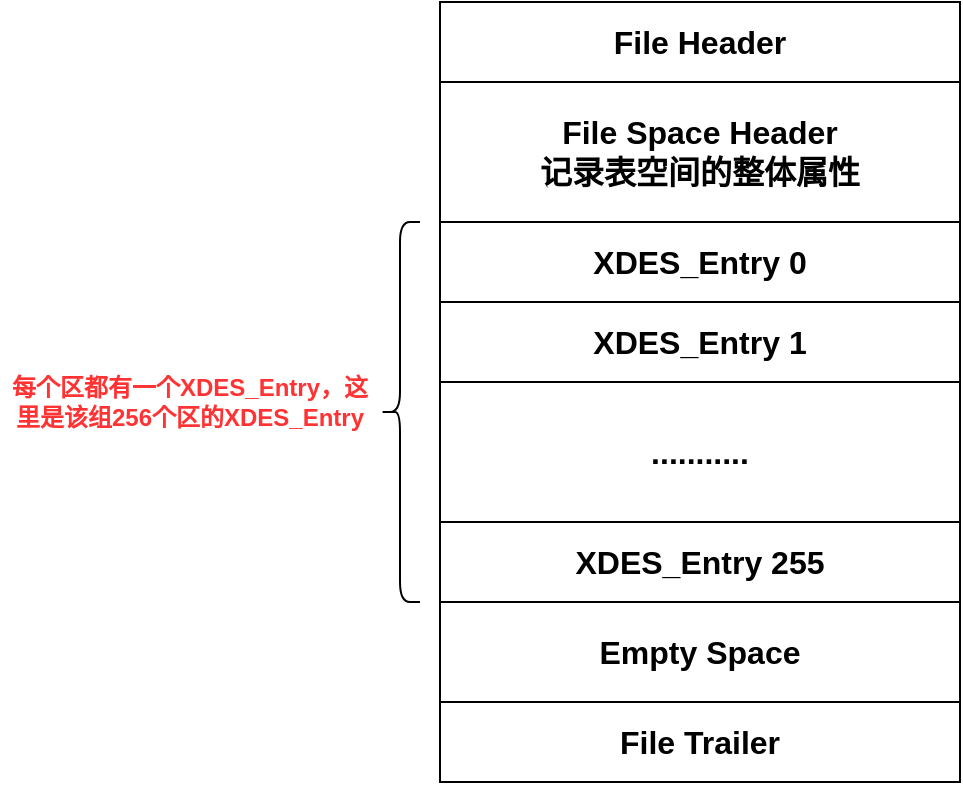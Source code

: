<mxfile version="15.2.7" type="device"><diagram id="PEJzT54QEi8S8i0vWiOS" name="第 1 页"><mxGraphModel dx="1851" dy="559" grid="1" gridSize="10" guides="1" tooltips="1" connect="1" arrows="1" fold="1" page="1" pageScale="1" pageWidth="827" pageHeight="1169" math="0" shadow="0"><root><mxCell id="0"/><mxCell id="1" parent="0"/><mxCell id="Bd3_Xpj1IK-iefE39aDd-1" value="&lt;b style=&quot;font-size: 16px&quot;&gt;File Header&lt;br&gt;&lt;/b&gt;" style="rounded=0;whiteSpace=wrap;html=1;" vertex="1" parent="1"><mxGeometry x="200" y="70" width="260" height="40" as="geometry"/></mxCell><mxCell id="Bd3_Xpj1IK-iefE39aDd-2" value="&lt;b style=&quot;font-size: 16px&quot;&gt;File Space Header&lt;br&gt;记录表空间的整体属性&lt;br&gt;&lt;/b&gt;" style="rounded=0;whiteSpace=wrap;html=1;" vertex="1" parent="1"><mxGeometry x="200" y="110" width="260" height="70" as="geometry"/></mxCell><mxCell id="Bd3_Xpj1IK-iefE39aDd-3" value="&lt;b style=&quot;font-size: 16px&quot;&gt;XDES_Entry 0&lt;br&gt;&lt;/b&gt;" style="rounded=0;whiteSpace=wrap;html=1;" vertex="1" parent="1"><mxGeometry x="200" y="180" width="260" height="40" as="geometry"/></mxCell><mxCell id="Bd3_Xpj1IK-iefE39aDd-4" value="&lt;b style=&quot;font-size: 16px&quot;&gt;XDES_Entry 1&lt;br&gt;&lt;/b&gt;" style="rounded=0;whiteSpace=wrap;html=1;" vertex="1" parent="1"><mxGeometry x="200" y="220" width="260" height="40" as="geometry"/></mxCell><mxCell id="Bd3_Xpj1IK-iefE39aDd-5" value="&lt;b style=&quot;font-size: 16px&quot;&gt;XDES_Entry 255&lt;br&gt;&lt;/b&gt;" style="rounded=0;whiteSpace=wrap;html=1;" vertex="1" parent="1"><mxGeometry x="200" y="330" width="260" height="40" as="geometry"/></mxCell><mxCell id="Bd3_Xpj1IK-iefE39aDd-6" value="&lt;b style=&quot;font-size: 16px&quot;&gt;...........&lt;br&gt;&lt;/b&gt;" style="rounded=0;whiteSpace=wrap;html=1;" vertex="1" parent="1"><mxGeometry x="200" y="260" width="260" height="70" as="geometry"/></mxCell><mxCell id="Bd3_Xpj1IK-iefE39aDd-7" value="&lt;b&gt;&lt;font color=&quot;#ff3333&quot;&gt;每个区都有一个XDES_Entry，这里是该组256个区的XDES_Entry&lt;/font&gt;&lt;/b&gt;" style="text;html=1;strokeColor=none;fillColor=none;align=center;verticalAlign=middle;whiteSpace=wrap;rounded=0;" vertex="1" parent="1"><mxGeometry x="-20" y="260" width="190" height="20" as="geometry"/></mxCell><mxCell id="Bd3_Xpj1IK-iefE39aDd-8" value="&lt;b style=&quot;font-size: 16px&quot;&gt;Empty Space&lt;br&gt;&lt;/b&gt;" style="rounded=0;whiteSpace=wrap;html=1;" vertex="1" parent="1"><mxGeometry x="200" y="370" width="260" height="50" as="geometry"/></mxCell><mxCell id="Bd3_Xpj1IK-iefE39aDd-9" value="&lt;b style=&quot;font-size: 16px&quot;&gt;File Trailer&lt;br&gt;&lt;/b&gt;" style="rounded=0;whiteSpace=wrap;html=1;" vertex="1" parent="1"><mxGeometry x="200" y="420" width="260" height="40" as="geometry"/></mxCell><mxCell id="Bd3_Xpj1IK-iefE39aDd-10" value="" style="shape=curlyBracket;whiteSpace=wrap;html=1;rounded=1;" vertex="1" parent="1"><mxGeometry x="170" y="180" width="20" height="190" as="geometry"/></mxCell></root></mxGraphModel></diagram></mxfile>